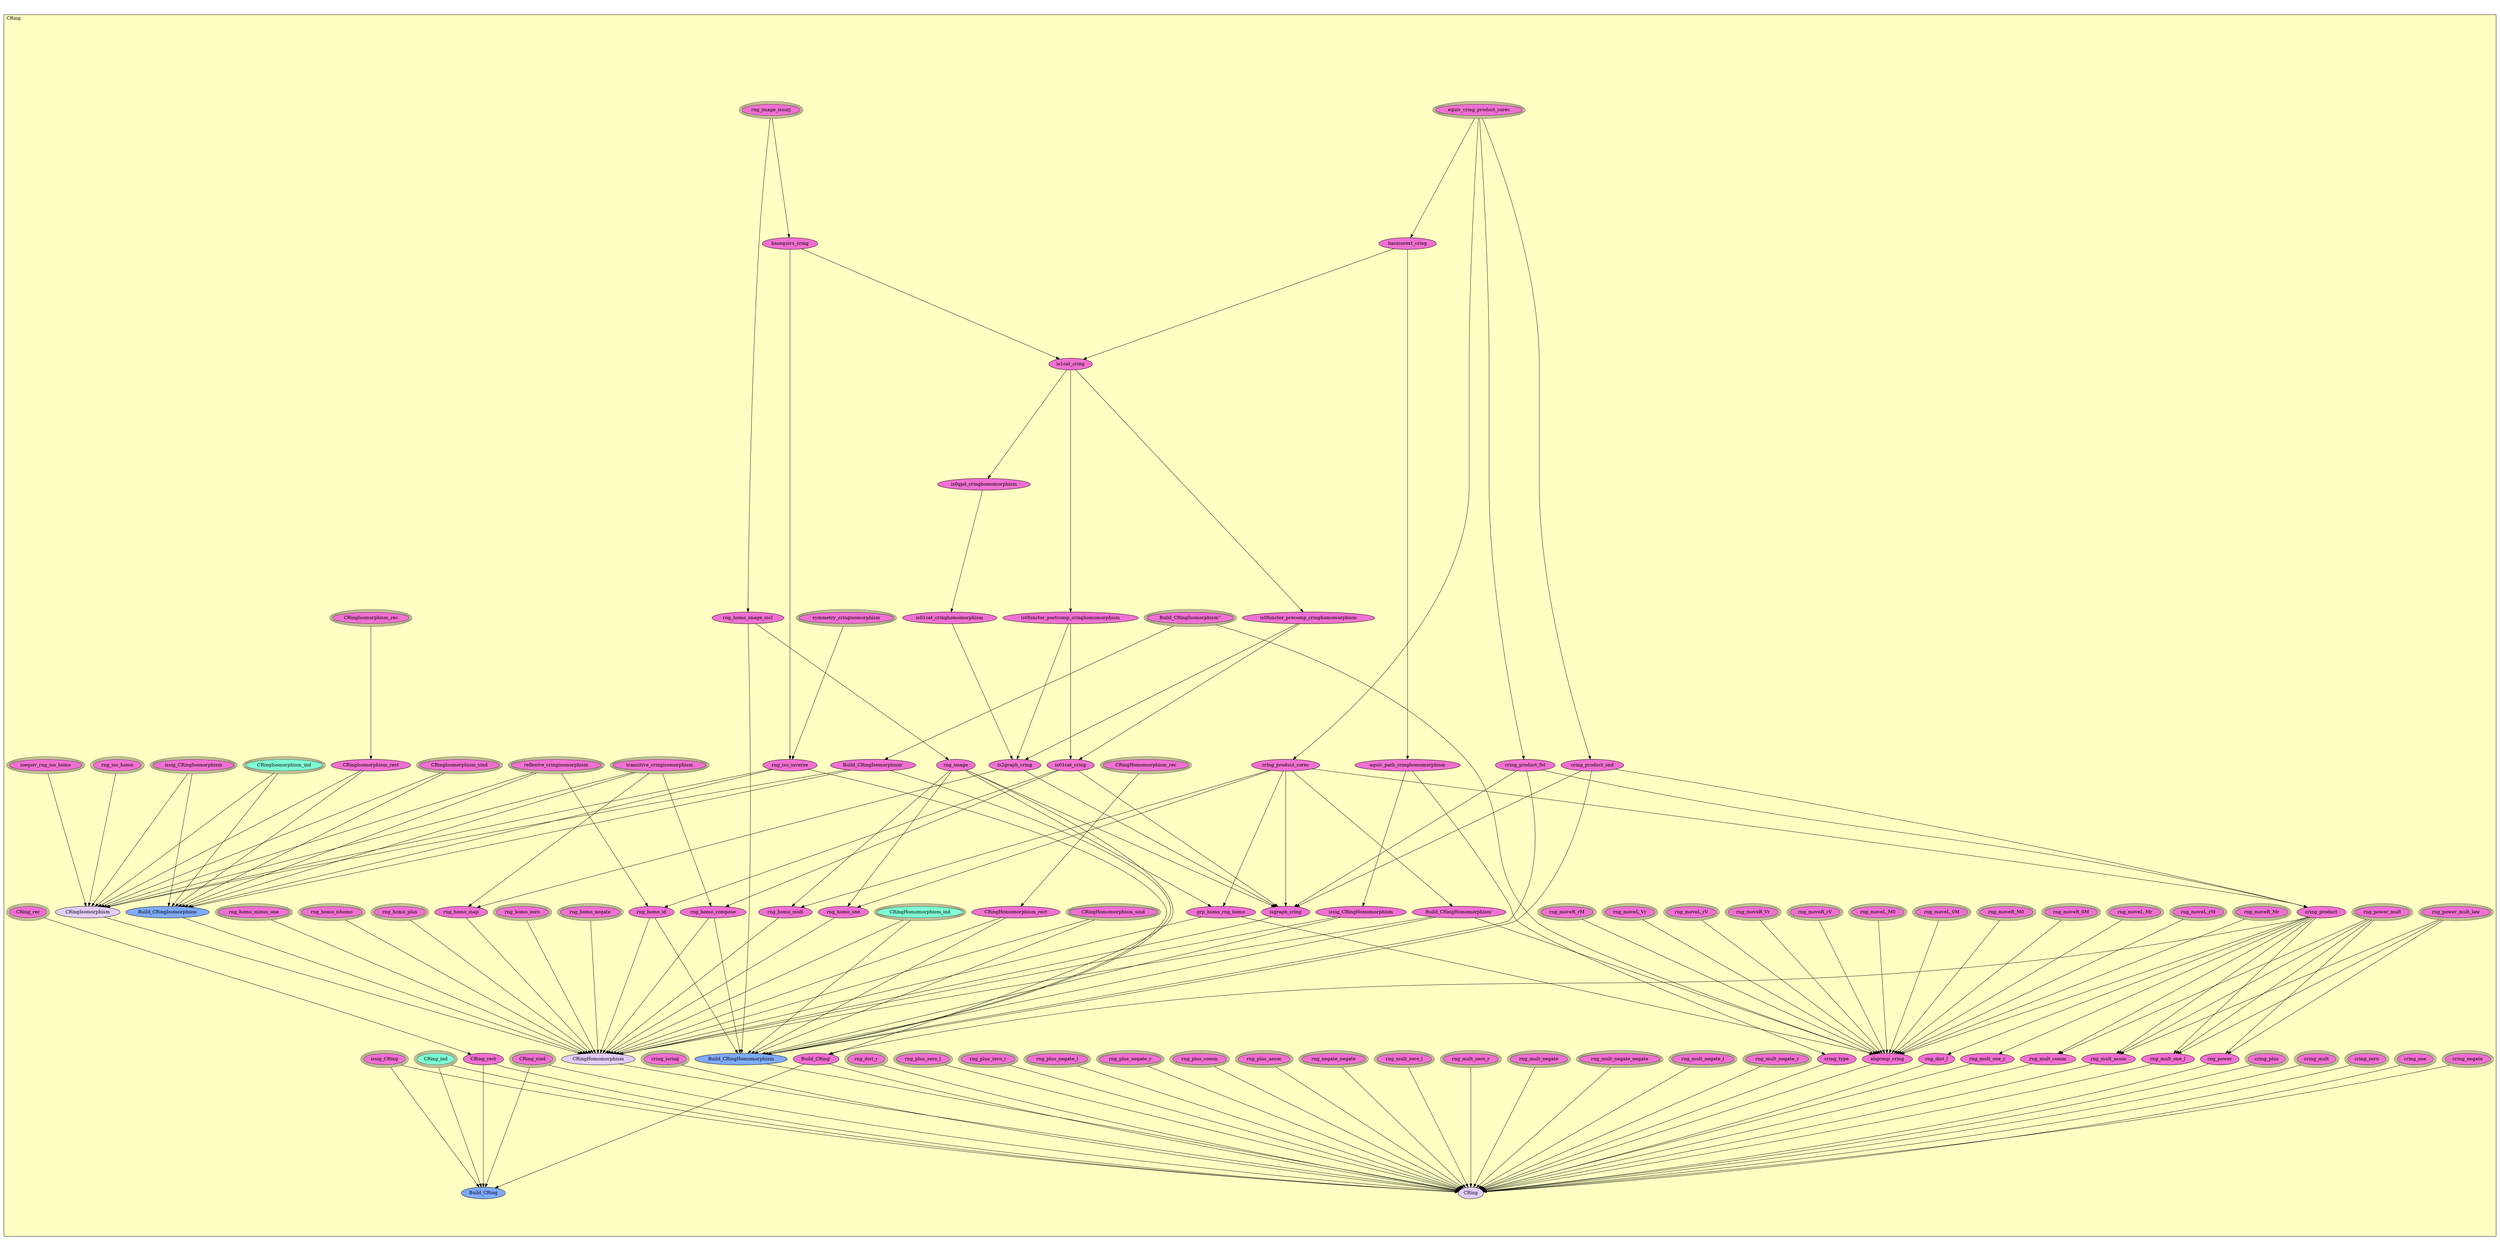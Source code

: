 digraph HoTT_Algebra_Rings_CRing {
  graph [ratio=0.5]
  node [style=filled]
CRing_rng_power_mult [label="rng_power_mult", URL=<CRing.html#rng_power_mult>, peripheries=3, fillcolor="#F070D1"] ;
CRing_rng_power_mult_law [label="rng_power_mult_law", URL=<CRing.html#rng_power_mult_law>, peripheries=3, fillcolor="#F070D1"] ;
CRing_rng_power [label="rng_power", URL=<CRing.html#rng_power>, fillcolor="#F070D1"] ;
CRing_rng_image_issurj [label="rng_image_issurj", URL=<CRing.html#rng_image_issurj>, peripheries=3, fillcolor="#F070D1"] ;
CRing_rng_homo_image_incl [label="rng_homo_image_incl", URL=<CRing.html#rng_homo_image_incl>, fillcolor="#F070D1"] ;
CRing_rng_image [label="rng_image", URL=<CRing.html#rng_image>, fillcolor="#F070D1"] ;
CRing_equiv_cring_product_corec [label="equiv_cring_product_corec", URL=<CRing.html#equiv_cring_product_corec>, peripheries=3, fillcolor="#F070D1"] ;
CRing_cring_product_corec [label="cring_product_corec", URL=<CRing.html#cring_product_corec>, fillcolor="#F070D1"] ;
CRing_cring_product_snd [label="cring_product_snd", URL=<CRing.html#cring_product_snd>, fillcolor="#F070D1"] ;
CRing_cring_product_fst [label="cring_product_fst", URL=<CRing.html#cring_product_fst>, fillcolor="#F070D1"] ;
CRing_cring_product [label="cring_product", URL=<CRing.html#cring_product>, fillcolor="#F070D1"] ;
CRing_hasequivs_cring [label="hasequivs_cring", URL=<CRing.html#hasequivs_cring>, fillcolor="#F070D1"] ;
CRing_hasmorext_cring [label="hasmorext_cring", URL=<CRing.html#hasmorext_cring>, fillcolor="#F070D1"] ;
CRing_is1cat_cring [label="is1cat_cring", URL=<CRing.html#is1cat_cring>, fillcolor="#F070D1"] ;
CRing_is0functor_precomp_cringhomomorphism [label="is0functor_precomp_cringhomomorphism", URL=<CRing.html#is0functor_precomp_cringhomomorphism>, fillcolor="#F070D1"] ;
CRing_is0functor_postcomp_cringhomomorphism [label="is0functor_postcomp_cringhomomorphism", URL=<CRing.html#is0functor_postcomp_cringhomomorphism>, fillcolor="#F070D1"] ;
CRing_is0gpd_cringhomomorphism [label="is0gpd_cringhomomorphism", URL=<CRing.html#is0gpd_cringhomomorphism>, fillcolor="#F070D1"] ;
CRing_is01cat_cringhomomorphism [label="is01cat_cringhomomorphism", URL=<CRing.html#is01cat_cringhomomorphism>, fillcolor="#F070D1"] ;
CRing_is2graph_cring [label="is2graph_cring", URL=<CRing.html#is2graph_cring>, fillcolor="#F070D1"] ;
CRing_is01cat_cring [label="is01cat_cring", URL=<CRing.html#is01cat_cring>, fillcolor="#F070D1"] ;
CRing_isgraph_cring [label="isgraph_cring", URL=<CRing.html#isgraph_cring>, fillcolor="#F070D1"] ;
CRing_rng_moveR_0M [label="rng_moveR_0M", URL=<CRing.html#rng_moveR_0M>, peripheries=3, fillcolor="#F070D1"] ;
CRing_rng_moveR_M0 [label="rng_moveR_M0", URL=<CRing.html#rng_moveR_M0>, peripheries=3, fillcolor="#F070D1"] ;
CRing_rng_moveL_0M [label="rng_moveL_0M", URL=<CRing.html#rng_moveL_0M>, peripheries=3, fillcolor="#F070D1"] ;
CRing_rng_moveL_M0 [label="rng_moveL_M0", URL=<CRing.html#rng_moveL_M0>, peripheries=3, fillcolor="#F070D1"] ;
CRing_rng_moveR_rV [label="rng_moveR_rV", URL=<CRing.html#rng_moveR_rV>, peripheries=3, fillcolor="#F070D1"] ;
CRing_rng_moveR_Vr [label="rng_moveR_Vr", URL=<CRing.html#rng_moveR_Vr>, peripheries=3, fillcolor="#F070D1"] ;
CRing_rng_moveL_rV [label="rng_moveL_rV", URL=<CRing.html#rng_moveL_rV>, peripheries=3, fillcolor="#F070D1"] ;
CRing_rng_moveL_Vr [label="rng_moveL_Vr", URL=<CRing.html#rng_moveL_Vr>, peripheries=3, fillcolor="#F070D1"] ;
CRing_rng_moveR_rM [label="rng_moveR_rM", URL=<CRing.html#rng_moveR_rM>, peripheries=3, fillcolor="#F070D1"] ;
CRing_rng_moveR_Mr [label="rng_moveR_Mr", URL=<CRing.html#rng_moveR_Mr>, peripheries=3, fillcolor="#F070D1"] ;
CRing_rng_moveL_rM [label="rng_moveL_rM", URL=<CRing.html#rng_moveL_rM>, peripheries=3, fillcolor="#F070D1"] ;
CRing_rng_moveL_Mr [label="rng_moveL_Mr", URL=<CRing.html#rng_moveL_Mr>, peripheries=3, fillcolor="#F070D1"] ;
CRing_Build_CRing_ [label="Build_CRing'", URL=<CRing.html#Build_CRing'>, fillcolor="#F070D1"] ;
CRing_Build_CRingIsomorphism__ [label="Build_CRingIsomorphism''", URL=<CRing.html#Build_CRingIsomorphism''>, peripheries=3, fillcolor="#F070D1"] ;
CRing_Build_CRingHomomorphism_ [label="Build_CRingHomomorphism'", URL=<CRing.html#Build_CRingHomomorphism'>, fillcolor="#F070D1"] ;
CRing_grp_homo_rng_homo [label="grp_homo_rng_homo", URL=<CRing.html#grp_homo_rng_homo>, fillcolor="#F070D1"] ;
CRing_abgroup_cring [label="abgroup_cring", URL=<CRing.html#abgroup_cring>, fillcolor="#F070D1"] ;
CRing_transitive_cringisomorphism [label="transitive_cringisomorphism", URL=<CRing.html#transitive_cringisomorphism>, peripheries=3, fillcolor="#F070D1"] ;
CRing_symmetry_cringisomorphism [label="symmetry_cringisomorphism", URL=<CRing.html#symmetry_cringisomorphism>, peripheries=3, fillcolor="#F070D1"] ;
CRing_reflexive_cringisomorphism [label="reflexive_cringisomorphism", URL=<CRing.html#reflexive_cringisomorphism>, peripheries=3, fillcolor="#F070D1"] ;
CRing_rng_iso_inverse [label="rng_iso_inverse", URL=<CRing.html#rng_iso_inverse>, fillcolor="#F070D1"] ;
CRing_Build_CRingIsomorphism_ [label="Build_CRingIsomorphism'", URL=<CRing.html#Build_CRingIsomorphism'>, fillcolor="#F070D1"] ;
CRing_issig_CRingIsomorphism [label="issig_CRingIsomorphism", URL=<CRing.html#issig_CRingIsomorphism>, peripheries=3, fillcolor="#F070D1"] ;
CRing_isequiv_rng_iso_homo [label="isequiv_rng_iso_homo", URL=<CRing.html#isequiv_rng_iso_homo>, peripheries=3, fillcolor="#F070D1"] ;
CRing_rng_iso_homo [label="rng_iso_homo", URL=<CRing.html#rng_iso_homo>, peripheries=3, fillcolor="#F070D1"] ;
CRing_CRingIsomorphism_sind [label="CRingIsomorphism_sind", URL=<CRing.html#CRingIsomorphism_sind>, peripheries=3, fillcolor="#F070D1"] ;
CRing_CRingIsomorphism_rec [label="CRingIsomorphism_rec", URL=<CRing.html#CRingIsomorphism_rec>, peripheries=3, fillcolor="#F070D1"] ;
CRing_CRingIsomorphism_ind [label="CRingIsomorphism_ind", URL=<CRing.html#CRingIsomorphism_ind>, peripheries=3, fillcolor="#7FFFD4"] ;
CRing_CRingIsomorphism_rect [label="CRingIsomorphism_rect", URL=<CRing.html#CRingIsomorphism_rect>, fillcolor="#F070D1"] ;
CRing_Build_CRingIsomorphism [label="Build_CRingIsomorphism", URL=<CRing.html#Build_CRingIsomorphism>, fillcolor="#7FAAFF"] ;
CRing_CRingIsomorphism [label="CRingIsomorphism", URL=<CRing.html#CRingIsomorphism>, fillcolor="#E2CDFA"] ;
CRing_rng_homo_minus_one [label="rng_homo_minus_one", URL=<CRing.html#rng_homo_minus_one>, peripheries=3, fillcolor="#F070D1"] ;
CRing_rng_homo_negate [label="rng_homo_negate", URL=<CRing.html#rng_homo_negate>, peripheries=3, fillcolor="#F070D1"] ;
CRing_rng_homo_one [label="rng_homo_one", URL=<CRing.html#rng_homo_one>, fillcolor="#F070D1"] ;
CRing_rng_homo_zero [label="rng_homo_zero", URL=<CRing.html#rng_homo_zero>, peripheries=3, fillcolor="#F070D1"] ;
CRing_rng_homo_mult [label="rng_homo_mult", URL=<CRing.html#rng_homo_mult>, fillcolor="#F070D1"] ;
CRing_rng_homo_plus [label="rng_homo_plus", URL=<CRing.html#rng_homo_plus>, peripheries=3, fillcolor="#F070D1"] ;
CRing_rng_mult_negate_r [label="rng_mult_negate_r", URL=<CRing.html#rng_mult_negate_r>, peripheries=3, fillcolor="#F070D1"] ;
CRing_rng_mult_negate_l [label="rng_mult_negate_l", URL=<CRing.html#rng_mult_negate_l>, peripheries=3, fillcolor="#F070D1"] ;
CRing_rng_mult_negate_negate [label="rng_mult_negate_negate", URL=<CRing.html#rng_mult_negate_negate>, peripheries=3, fillcolor="#F070D1"] ;
CRing_rng_mult_negate [label="rng_mult_negate", URL=<CRing.html#rng_mult_negate>, peripheries=3, fillcolor="#F070D1"] ;
CRing_rng_mult_zero_r [label="rng_mult_zero_r", URL=<CRing.html#rng_mult_zero_r>, peripheries=3, fillcolor="#F070D1"] ;
CRing_rng_mult_zero_l [label="rng_mult_zero_l", URL=<CRing.html#rng_mult_zero_l>, peripheries=3, fillcolor="#F070D1"] ;
CRing_rng_mult_one_r [label="rng_mult_one_r", URL=<CRing.html#rng_mult_one_r>, fillcolor="#F070D1"] ;
CRing_rng_mult_one_l [label="rng_mult_one_l", URL=<CRing.html#rng_mult_one_l>, fillcolor="#F070D1"] ;
CRing_rng_negate_negate [label="rng_negate_negate", URL=<CRing.html#rng_negate_negate>, peripheries=3, fillcolor="#F070D1"] ;
CRing_rng_mult_assoc [label="rng_mult_assoc", URL=<CRing.html#rng_mult_assoc>, fillcolor="#F070D1"] ;
CRing_rng_mult_comm [label="rng_mult_comm", URL=<CRing.html#rng_mult_comm>, fillcolor="#F070D1"] ;
CRing_rng_plus_assoc [label="rng_plus_assoc", URL=<CRing.html#rng_plus_assoc>, peripheries=3, fillcolor="#F070D1"] ;
CRing_rng_plus_comm [label="rng_plus_comm", URL=<CRing.html#rng_plus_comm>, peripheries=3, fillcolor="#F070D1"] ;
CRing_rng_plus_negate_r [label="rng_plus_negate_r", URL=<CRing.html#rng_plus_negate_r>, peripheries=3, fillcolor="#F070D1"] ;
CRing_rng_plus_negate_l [label="rng_plus_negate_l", URL=<CRing.html#rng_plus_negate_l>, peripheries=3, fillcolor="#F070D1"] ;
CRing_rng_plus_zero_r [label="rng_plus_zero_r", URL=<CRing.html#rng_plus_zero_r>, peripheries=3, fillcolor="#F070D1"] ;
CRing_rng_plus_zero_l [label="rng_plus_zero_l", URL=<CRing.html#rng_plus_zero_l>, peripheries=3, fillcolor="#F070D1"] ;
CRing_rng_dist_r [label="rng_dist_r", URL=<CRing.html#rng_dist_r>, peripheries=3, fillcolor="#F070D1"] ;
CRing_rng_dist_l [label="rng_dist_l", URL=<CRing.html#rng_dist_l>, fillcolor="#F070D1"] ;
CRing_rng_homo_compose [label="rng_homo_compose", URL=<CRing.html#rng_homo_compose>, fillcolor="#F070D1"] ;
CRing_rng_homo_id [label="rng_homo_id", URL=<CRing.html#rng_homo_id>, fillcolor="#F070D1"] ;
CRing_equiv_path_cringhomomorphism [label="equiv_path_cringhomomorphism", URL=<CRing.html#equiv_path_cringhomomorphism>, fillcolor="#F070D1"] ;
CRing_issig_CRingHomomorphism [label="issig_CRingHomomorphism", URL=<CRing.html#issig_CRingHomomorphism>, fillcolor="#F070D1"] ;
CRing_rng_homo_ishomo [label="rng_homo_ishomo", URL=<CRing.html#rng_homo_ishomo>, peripheries=3, fillcolor="#F070D1"] ;
CRing_rng_homo_map [label="rng_homo_map", URL=<CRing.html#rng_homo_map>, fillcolor="#F070D1"] ;
CRing_CRingHomomorphism_sind [label="CRingHomomorphism_sind", URL=<CRing.html#CRingHomomorphism_sind>, peripheries=3, fillcolor="#F070D1"] ;
CRing_CRingHomomorphism_rec [label="CRingHomomorphism_rec", URL=<CRing.html#CRingHomomorphism_rec>, peripheries=3, fillcolor="#F070D1"] ;
CRing_CRingHomomorphism_ind [label="CRingHomomorphism_ind", URL=<CRing.html#CRingHomomorphism_ind>, peripheries=3, fillcolor="#7FFFD4"] ;
CRing_CRingHomomorphism_rect [label="CRingHomomorphism_rect", URL=<CRing.html#CRingHomomorphism_rect>, fillcolor="#F070D1"] ;
CRing_Build_CRingHomomorphism [label="Build_CRingHomomorphism", URL=<CRing.html#Build_CRingHomomorphism>, fillcolor="#7FAAFF"] ;
CRing_CRingHomomorphism [label="CRingHomomorphism", URL=<CRing.html#CRingHomomorphism>, fillcolor="#E2CDFA"] ;
CRing_issig_CRing [label="issig_CRing", URL=<CRing.html#issig_CRing>, peripheries=3, fillcolor="#F070D1"] ;
CRing_cring_isring [label="cring_isring", URL=<CRing.html#cring_isring>, peripheries=3, fillcolor="#F070D1"] ;
CRing_cring_negate [label="cring_negate", URL=<CRing.html#cring_negate>, peripheries=3, fillcolor="#F070D1"] ;
CRing_cring_one [label="cring_one", URL=<CRing.html#cring_one>, peripheries=3, fillcolor="#F070D1"] ;
CRing_cring_zero [label="cring_zero", URL=<CRing.html#cring_zero>, peripheries=3, fillcolor="#F070D1"] ;
CRing_cring_mult [label="cring_mult", URL=<CRing.html#cring_mult>, peripheries=3, fillcolor="#F070D1"] ;
CRing_cring_plus [label="cring_plus", URL=<CRing.html#cring_plus>, peripheries=3, fillcolor="#F070D1"] ;
CRing_cring_type [label="cring_type", URL=<CRing.html#cring_type>, fillcolor="#F070D1"] ;
CRing_CRing_sind [label="CRing_sind", URL=<CRing.html#CRing_sind>, peripheries=3, fillcolor="#F070D1"] ;
CRing_CRing_rec [label="CRing_rec", URL=<CRing.html#CRing_rec>, peripheries=3, fillcolor="#F070D1"] ;
CRing_CRing_ind [label="CRing_ind", URL=<CRing.html#CRing_ind>, peripheries=3, fillcolor="#7FFFD4"] ;
CRing_CRing_rect [label="CRing_rect", URL=<CRing.html#CRing_rect>, fillcolor="#F070D1"] ;
CRing_Build_CRing [label="Build_CRing", URL=<CRing.html#Build_CRing>, fillcolor="#7FAAFF"] ;
CRing_CRing [label="CRing", URL=<CRing.html#CRing>, fillcolor="#E2CDFA"] ;
  CRing_rng_power_mult -> CRing_rng_power [] ;
  CRing_rng_power_mult -> CRing_rng_mult_one_l [] ;
  CRing_rng_power_mult -> CRing_rng_mult_assoc [] ;
  CRing_rng_power_mult -> CRing_rng_mult_comm [] ;
  CRing_rng_power_mult_law -> CRing_rng_power [] ;
  CRing_rng_power_mult_law -> CRing_rng_mult_one_l [] ;
  CRing_rng_power_mult_law -> CRing_rng_mult_assoc [] ;
  CRing_rng_power -> CRing_CRing [] ;
  CRing_rng_image_issurj -> CRing_rng_homo_image_incl [] ;
  CRing_rng_image_issurj -> CRing_hasequivs_cring [] ;
  CRing_rng_homo_image_incl -> CRing_rng_image [] ;
  CRing_rng_homo_image_incl -> CRing_Build_CRingHomomorphism [] ;
  CRing_rng_image -> CRing_isgraph_cring [] ;
  CRing_rng_image -> CRing_Build_CRing_ [] ;
  CRing_rng_image -> CRing_grp_homo_rng_homo [] ;
  CRing_rng_image -> CRing_rng_homo_one [] ;
  CRing_rng_image -> CRing_rng_homo_mult [] ;
  CRing_equiv_cring_product_corec -> CRing_cring_product_corec [] ;
  CRing_equiv_cring_product_corec -> CRing_cring_product_snd [] ;
  CRing_equiv_cring_product_corec -> CRing_cring_product_fst [] ;
  CRing_equiv_cring_product_corec -> CRing_hasmorext_cring [] ;
  CRing_cring_product_corec -> CRing_cring_product [] ;
  CRing_cring_product_corec -> CRing_isgraph_cring [] ;
  CRing_cring_product_corec -> CRing_Build_CRingHomomorphism_ [] ;
  CRing_cring_product_corec -> CRing_grp_homo_rng_homo [] ;
  CRing_cring_product_corec -> CRing_rng_homo_one [] ;
  CRing_cring_product_corec -> CRing_rng_homo_mult [] ;
  CRing_cring_product_snd -> CRing_cring_product [] ;
  CRing_cring_product_snd -> CRing_isgraph_cring [] ;
  CRing_cring_product_snd -> CRing_Build_CRingHomomorphism [] ;
  CRing_cring_product_fst -> CRing_cring_product [] ;
  CRing_cring_product_fst -> CRing_isgraph_cring [] ;
  CRing_cring_product_fst -> CRing_Build_CRingHomomorphism [] ;
  CRing_cring_product -> CRing_Build_CRing_ [] ;
  CRing_cring_product -> CRing_abgroup_cring [] ;
  CRing_cring_product -> CRing_rng_mult_one_r [] ;
  CRing_cring_product -> CRing_rng_mult_one_l [] ;
  CRing_cring_product -> CRing_rng_mult_assoc [] ;
  CRing_cring_product -> CRing_rng_mult_comm [] ;
  CRing_cring_product -> CRing_rng_dist_l [] ;
  CRing_hasequivs_cring -> CRing_is1cat_cring [] ;
  CRing_hasequivs_cring -> CRing_rng_iso_inverse [] ;
  CRing_hasmorext_cring -> CRing_is1cat_cring [] ;
  CRing_hasmorext_cring -> CRing_equiv_path_cringhomomorphism [] ;
  CRing_is1cat_cring -> CRing_is0functor_precomp_cringhomomorphism [] ;
  CRing_is1cat_cring -> CRing_is0functor_postcomp_cringhomomorphism [] ;
  CRing_is1cat_cring -> CRing_is0gpd_cringhomomorphism [] ;
  CRing_is0functor_precomp_cringhomomorphism -> CRing_is2graph_cring [] ;
  CRing_is0functor_precomp_cringhomomorphism -> CRing_is01cat_cring [] ;
  CRing_is0functor_postcomp_cringhomomorphism -> CRing_is2graph_cring [] ;
  CRing_is0functor_postcomp_cringhomomorphism -> CRing_is01cat_cring [] ;
  CRing_is0gpd_cringhomomorphism -> CRing_is01cat_cringhomomorphism [] ;
  CRing_is01cat_cringhomomorphism -> CRing_is2graph_cring [] ;
  CRing_is2graph_cring -> CRing_isgraph_cring [] ;
  CRing_is2graph_cring -> CRing_rng_homo_map [] ;
  CRing_is01cat_cring -> CRing_isgraph_cring [] ;
  CRing_is01cat_cring -> CRing_rng_homo_compose [] ;
  CRing_is01cat_cring -> CRing_rng_homo_id [] ;
  CRing_isgraph_cring -> CRing_CRingHomomorphism [] ;
  CRing_rng_moveR_0M -> CRing_abgroup_cring [] ;
  CRing_rng_moveR_M0 -> CRing_abgroup_cring [] ;
  CRing_rng_moveL_0M -> CRing_abgroup_cring [] ;
  CRing_rng_moveL_M0 -> CRing_abgroup_cring [] ;
  CRing_rng_moveR_rV -> CRing_abgroup_cring [] ;
  CRing_rng_moveR_Vr -> CRing_abgroup_cring [] ;
  CRing_rng_moveL_rV -> CRing_abgroup_cring [] ;
  CRing_rng_moveL_Vr -> CRing_abgroup_cring [] ;
  CRing_rng_moveR_rM -> CRing_abgroup_cring [] ;
  CRing_rng_moveR_Mr -> CRing_abgroup_cring [] ;
  CRing_rng_moveL_rM -> CRing_abgroup_cring [] ;
  CRing_rng_moveL_Mr -> CRing_abgroup_cring [] ;
  CRing_Build_CRing_ -> CRing_Build_CRing [] ;
  CRing_Build_CRing_ -> CRing_CRing [] ;
  CRing_Build_CRingIsomorphism__ -> CRing_abgroup_cring [] ;
  CRing_Build_CRingIsomorphism__ -> CRing_Build_CRingIsomorphism_ [] ;
  CRing_Build_CRingHomomorphism_ -> CRing_abgroup_cring [] ;
  CRing_Build_CRingHomomorphism_ -> CRing_Build_CRingHomomorphism [] ;
  CRing_Build_CRingHomomorphism_ -> CRing_CRingHomomorphism [] ;
  CRing_grp_homo_rng_homo -> CRing_abgroup_cring [] ;
  CRing_grp_homo_rng_homo -> CRing_CRingHomomorphism [] ;
  CRing_abgroup_cring -> CRing_CRing [] ;
  CRing_transitive_cringisomorphism -> CRing_Build_CRingIsomorphism [] ;
  CRing_transitive_cringisomorphism -> CRing_CRingIsomorphism [] ;
  CRing_transitive_cringisomorphism -> CRing_rng_homo_compose [] ;
  CRing_transitive_cringisomorphism -> CRing_rng_homo_map [] ;
  CRing_symmetry_cringisomorphism -> CRing_rng_iso_inverse [] ;
  CRing_reflexive_cringisomorphism -> CRing_Build_CRingIsomorphism [] ;
  CRing_reflexive_cringisomorphism -> CRing_CRingIsomorphism [] ;
  CRing_reflexive_cringisomorphism -> CRing_rng_homo_id [] ;
  CRing_rng_iso_inverse -> CRing_Build_CRingIsomorphism [] ;
  CRing_rng_iso_inverse -> CRing_CRingIsomorphism [] ;
  CRing_rng_iso_inverse -> CRing_Build_CRingHomomorphism [] ;
  CRing_Build_CRingIsomorphism_ -> CRing_Build_CRingIsomorphism [] ;
  CRing_Build_CRingIsomorphism_ -> CRing_CRingIsomorphism [] ;
  CRing_Build_CRingIsomorphism_ -> CRing_Build_CRingHomomorphism [] ;
  CRing_issig_CRingIsomorphism -> CRing_Build_CRingIsomorphism [] ;
  CRing_issig_CRingIsomorphism -> CRing_CRingIsomorphism [] ;
  CRing_isequiv_rng_iso_homo -> CRing_CRingIsomorphism [] ;
  CRing_rng_iso_homo -> CRing_CRingIsomorphism [] ;
  CRing_CRingIsomorphism_sind -> CRing_Build_CRingIsomorphism [] ;
  CRing_CRingIsomorphism_sind -> CRing_CRingIsomorphism [] ;
  CRing_CRingIsomorphism_rec -> CRing_CRingIsomorphism_rect [] ;
  CRing_CRingIsomorphism_ind -> CRing_Build_CRingIsomorphism [] ;
  CRing_CRingIsomorphism_ind -> CRing_CRingIsomorphism [] ;
  CRing_CRingIsomorphism_rect -> CRing_Build_CRingIsomorphism [] ;
  CRing_CRingIsomorphism_rect -> CRing_CRingIsomorphism [] ;
  CRing_Build_CRingIsomorphism -> CRing_CRingHomomorphism [] ;
  CRing_CRingIsomorphism -> CRing_CRingHomomorphism [] ;
  CRing_rng_homo_minus_one -> CRing_CRingHomomorphism [] ;
  CRing_rng_homo_negate -> CRing_CRingHomomorphism [] ;
  CRing_rng_homo_one -> CRing_CRingHomomorphism [] ;
  CRing_rng_homo_zero -> CRing_CRingHomomorphism [] ;
  CRing_rng_homo_mult -> CRing_CRingHomomorphism [] ;
  CRing_rng_homo_plus -> CRing_CRingHomomorphism [] ;
  CRing_rng_mult_negate_r -> CRing_CRing [] ;
  CRing_rng_mult_negate_l -> CRing_CRing [] ;
  CRing_rng_mult_negate_negate -> CRing_CRing [] ;
  CRing_rng_mult_negate -> CRing_CRing [] ;
  CRing_rng_mult_zero_r -> CRing_CRing [] ;
  CRing_rng_mult_zero_l -> CRing_CRing [] ;
  CRing_rng_mult_one_r -> CRing_CRing [] ;
  CRing_rng_mult_one_l -> CRing_CRing [] ;
  CRing_rng_negate_negate -> CRing_CRing [] ;
  CRing_rng_mult_assoc -> CRing_CRing [] ;
  CRing_rng_mult_comm -> CRing_CRing [] ;
  CRing_rng_plus_assoc -> CRing_CRing [] ;
  CRing_rng_plus_comm -> CRing_CRing [] ;
  CRing_rng_plus_negate_r -> CRing_CRing [] ;
  CRing_rng_plus_negate_l -> CRing_CRing [] ;
  CRing_rng_plus_zero_r -> CRing_CRing [] ;
  CRing_rng_plus_zero_l -> CRing_CRing [] ;
  CRing_rng_dist_r -> CRing_CRing [] ;
  CRing_rng_dist_l -> CRing_CRing [] ;
  CRing_rng_homo_compose -> CRing_Build_CRingHomomorphism [] ;
  CRing_rng_homo_compose -> CRing_CRingHomomorphism [] ;
  CRing_rng_homo_id -> CRing_Build_CRingHomomorphism [] ;
  CRing_rng_homo_id -> CRing_CRingHomomorphism [] ;
  CRing_equiv_path_cringhomomorphism -> CRing_issig_CRingHomomorphism [] ;
  CRing_equiv_path_cringhomomorphism -> CRing_cring_type [] ;
  CRing_issig_CRingHomomorphism -> CRing_Build_CRingHomomorphism [] ;
  CRing_issig_CRingHomomorphism -> CRing_CRingHomomorphism [] ;
  CRing_rng_homo_ishomo -> CRing_CRingHomomorphism [] ;
  CRing_rng_homo_map -> CRing_CRingHomomorphism [] ;
  CRing_CRingHomomorphism_sind -> CRing_Build_CRingHomomorphism [] ;
  CRing_CRingHomomorphism_sind -> CRing_CRingHomomorphism [] ;
  CRing_CRingHomomorphism_rec -> CRing_CRingHomomorphism_rect [] ;
  CRing_CRingHomomorphism_ind -> CRing_Build_CRingHomomorphism [] ;
  CRing_CRingHomomorphism_ind -> CRing_CRingHomomorphism [] ;
  CRing_CRingHomomorphism_rect -> CRing_Build_CRingHomomorphism [] ;
  CRing_CRingHomomorphism_rect -> CRing_CRingHomomorphism [] ;
  CRing_Build_CRingHomomorphism -> CRing_CRing [] ;
  CRing_CRingHomomorphism -> CRing_CRing [] ;
  CRing_issig_CRing -> CRing_Build_CRing [] ;
  CRing_issig_CRing -> CRing_CRing [] ;
  CRing_cring_isring -> CRing_CRing [] ;
  CRing_cring_negate -> CRing_CRing [] ;
  CRing_cring_one -> CRing_CRing [] ;
  CRing_cring_zero -> CRing_CRing [] ;
  CRing_cring_mult -> CRing_CRing [] ;
  CRing_cring_plus -> CRing_CRing [] ;
  CRing_cring_type -> CRing_CRing [] ;
  CRing_CRing_sind -> CRing_Build_CRing [] ;
  CRing_CRing_sind -> CRing_CRing [] ;
  CRing_CRing_rec -> CRing_CRing_rect [] ;
  CRing_CRing_ind -> CRing_Build_CRing [] ;
  CRing_CRing_ind -> CRing_CRing [] ;
  CRing_CRing_rect -> CRing_Build_CRing [] ;
  CRing_CRing_rect -> CRing_CRing [] ;
subgraph cluster_CRing { label="CRing"; fillcolor="#FFFFC3"; labeljust=l; style=filled 
CRing_CRing; CRing_Build_CRing; CRing_CRing_rect; CRing_CRing_ind; CRing_CRing_rec; CRing_CRing_sind; CRing_cring_type; CRing_cring_plus; CRing_cring_mult; CRing_cring_zero; CRing_cring_one; CRing_cring_negate; CRing_cring_isring; CRing_issig_CRing; CRing_CRingHomomorphism; CRing_Build_CRingHomomorphism; CRing_CRingHomomorphism_rect; CRing_CRingHomomorphism_ind; CRing_CRingHomomorphism_rec; CRing_CRingHomomorphism_sind; CRing_rng_homo_map; CRing_rng_homo_ishomo; CRing_issig_CRingHomomorphism; CRing_equiv_path_cringhomomorphism; CRing_rng_homo_id; CRing_rng_homo_compose; CRing_rng_dist_l; CRing_rng_dist_r; CRing_rng_plus_zero_l; CRing_rng_plus_zero_r; CRing_rng_plus_negate_l; CRing_rng_plus_negate_r; CRing_rng_plus_comm; CRing_rng_plus_assoc; CRing_rng_mult_comm; CRing_rng_mult_assoc; CRing_rng_negate_negate; CRing_rng_mult_one_l; CRing_rng_mult_one_r; CRing_rng_mult_zero_l; CRing_rng_mult_zero_r; CRing_rng_mult_negate; CRing_rng_mult_negate_negate; CRing_rng_mult_negate_l; CRing_rng_mult_negate_r; CRing_rng_homo_plus; CRing_rng_homo_mult; CRing_rng_homo_zero; CRing_rng_homo_one; CRing_rng_homo_negate; CRing_rng_homo_minus_one; CRing_CRingIsomorphism; CRing_Build_CRingIsomorphism; CRing_CRingIsomorphism_rect; CRing_CRingIsomorphism_ind; CRing_CRingIsomorphism_rec; CRing_CRingIsomorphism_sind; CRing_rng_iso_homo; CRing_isequiv_rng_iso_homo; CRing_issig_CRingIsomorphism; CRing_Build_CRingIsomorphism_; CRing_rng_iso_inverse; CRing_reflexive_cringisomorphism; CRing_symmetry_cringisomorphism; CRing_transitive_cringisomorphism; CRing_abgroup_cring; CRing_grp_homo_rng_homo; CRing_Build_CRingHomomorphism_; CRing_Build_CRingIsomorphism__; CRing_Build_CRing_; CRing_rng_moveL_Mr; CRing_rng_moveL_rM; CRing_rng_moveR_Mr; CRing_rng_moveR_rM; CRing_rng_moveL_Vr; CRing_rng_moveL_rV; CRing_rng_moveR_Vr; CRing_rng_moveR_rV; CRing_rng_moveL_M0; CRing_rng_moveL_0M; CRing_rng_moveR_M0; CRing_rng_moveR_0M; CRing_isgraph_cring; CRing_is01cat_cring; CRing_is2graph_cring; CRing_is01cat_cringhomomorphism; CRing_is0gpd_cringhomomorphism; CRing_is0functor_postcomp_cringhomomorphism; CRing_is0functor_precomp_cringhomomorphism; CRing_is1cat_cring; CRing_hasmorext_cring; CRing_hasequivs_cring; CRing_cring_product; CRing_cring_product_fst; CRing_cring_product_snd; CRing_cring_product_corec; CRing_equiv_cring_product_corec; CRing_rng_image; CRing_rng_homo_image_incl; CRing_rng_image_issurj; CRing_rng_power; CRing_rng_power_mult_law; CRing_rng_power_mult; };
} /* END */
